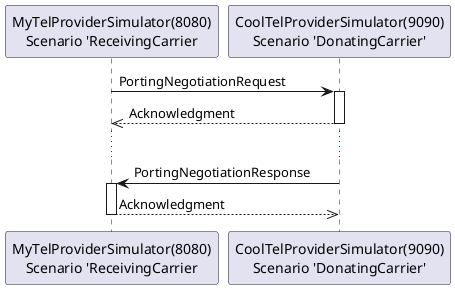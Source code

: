 @startuml

participant "MyTelProviderSimulator(8080)\nScenario 'ReceivingCarrier" as ReceivingCarrier
participant "CoolTelProviderSimulator(9090)\nScenario 'DonatingCarrier'" as DonatingCarrier


ReceivingCarrier -> DonatingCarrier : PortingNegotiationRequest
activate DonatingCarrier
DonatingCarrier -->> ReceivingCarrier : Acknowledgment
deactivate DonatingCarrier

...

DonatingCarrier -> ReceivingCarrier : PortingNegotiationResponse
activate ReceivingCarrier
ReceivingCarrier -->> DonatingCarrier : Acknowledgment
deactivate ReceivingCarrier

@enduml
